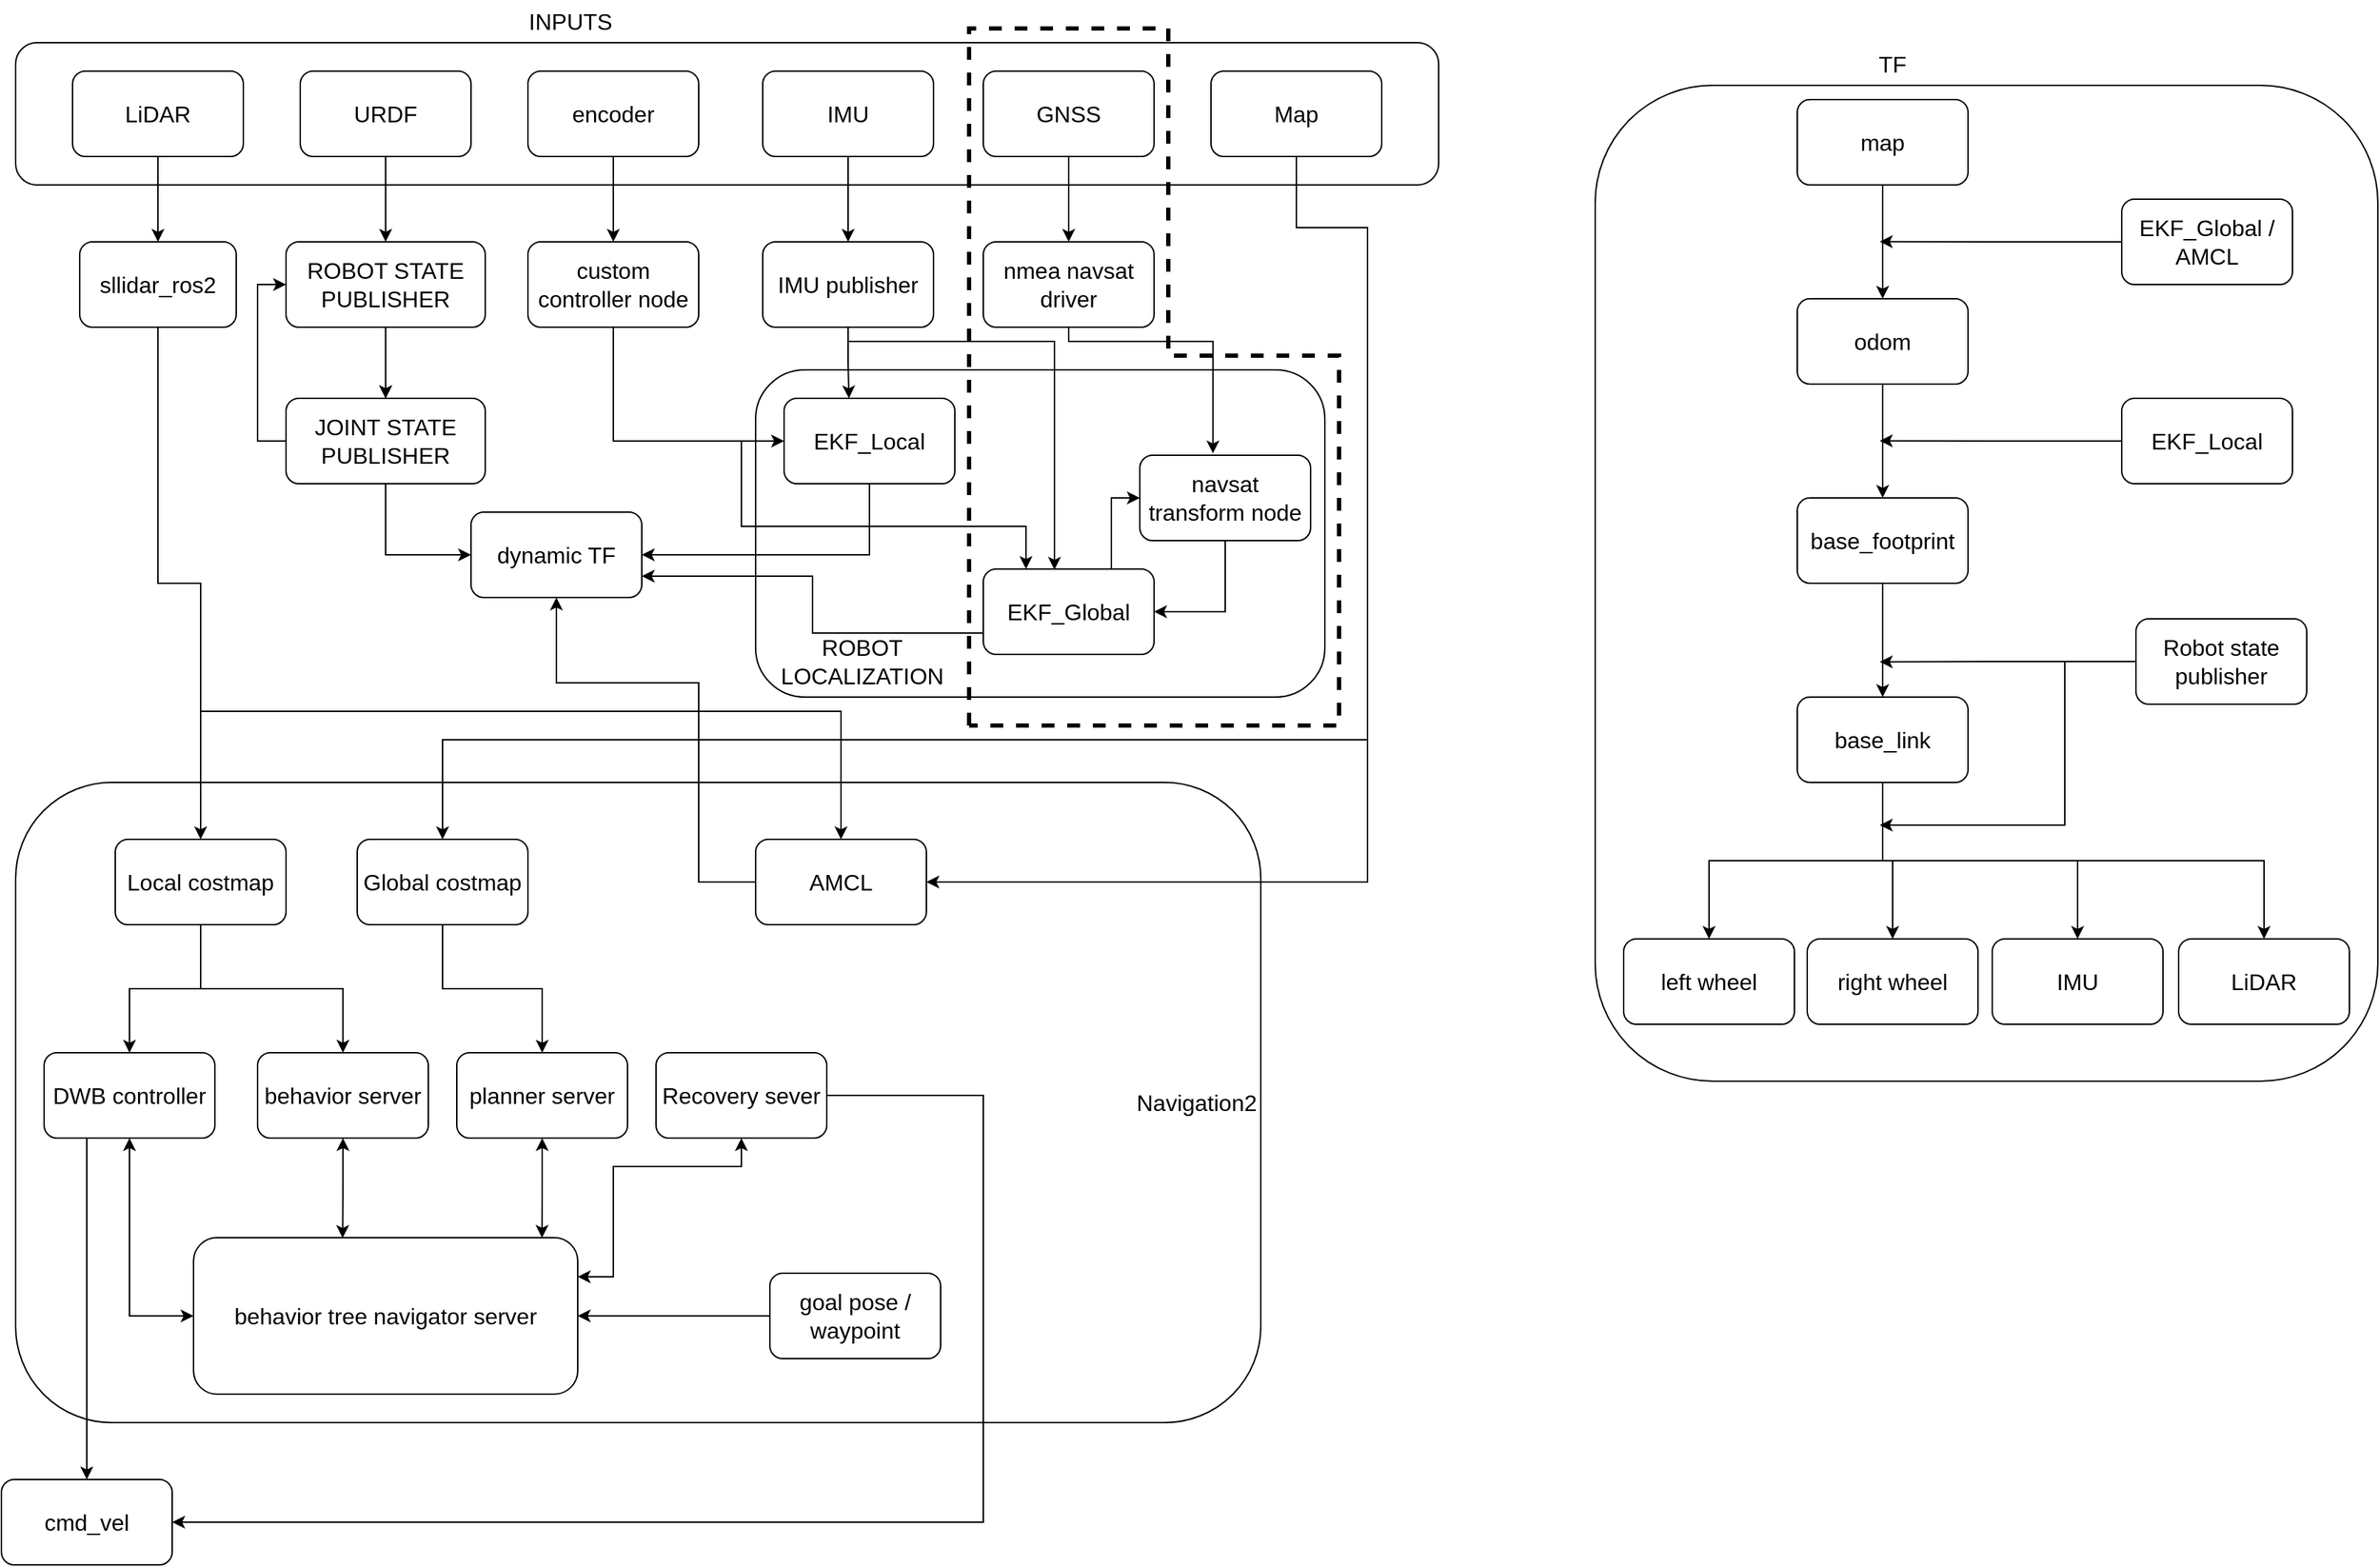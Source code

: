 <mxfile version="26.0.5">
  <diagram name="Page-1" id="9ZxMTc3-ZIYmrqtGS89m">
    <mxGraphModel dx="2924" dy="2244" grid="1" gridSize="10" guides="1" tooltips="1" connect="1" arrows="1" fold="1" page="1" pageScale="1" pageWidth="850" pageHeight="1100" math="0" shadow="0">
      <root>
        <mxCell id="0" />
        <mxCell id="1" parent="0" />
        <mxCell id="K5DJ2QyqGL1iPasBfWRb-60" value="" style="rounded=1;whiteSpace=wrap;html=1;fontSize=16;" parent="1" vertex="1">
          <mxGeometry x="-320" y="-840" width="400" height="230" as="geometry" />
        </mxCell>
        <mxCell id="K5DJ2QyqGL1iPasBfWRb-1" value="" style="rounded=1;whiteSpace=wrap;html=1;fontSize=16;" parent="1" vertex="1">
          <mxGeometry x="-840" y="-1070" width="1000" height="100" as="geometry" />
        </mxCell>
        <mxCell id="K5DJ2QyqGL1iPasBfWRb-70" style="edgeStyle=orthogonalEdgeStyle;rounded=0;orthogonalLoop=1;jettySize=auto;html=1;exitX=0.5;exitY=1;exitDx=0;exitDy=0;entryX=0.5;entryY=0;entryDx=0;entryDy=0;fontSize=16;" parent="1" source="K5DJ2QyqGL1iPasBfWRb-4" target="K5DJ2QyqGL1iPasBfWRb-12" edge="1">
          <mxGeometry relative="1" as="geometry" />
        </mxCell>
        <mxCell id="K5DJ2QyqGL1iPasBfWRb-4" value="encoder" style="rounded=1;whiteSpace=wrap;html=1;fontSize=16;" parent="1" vertex="1">
          <mxGeometry x="-480" y="-1050" width="120" height="60" as="geometry" />
        </mxCell>
        <mxCell id="K5DJ2QyqGL1iPasBfWRb-5" value="" style="edgeStyle=orthogonalEdgeStyle;rounded=0;orthogonalLoop=1;jettySize=auto;html=1;fontSize=16;" parent="1" source="K5DJ2QyqGL1iPasBfWRb-6" target="K5DJ2QyqGL1iPasBfWRb-18" edge="1">
          <mxGeometry relative="1" as="geometry" />
        </mxCell>
        <mxCell id="K5DJ2QyqGL1iPasBfWRb-6" value="IMU" style="rounded=1;whiteSpace=wrap;html=1;fontSize=16;" parent="1" vertex="1">
          <mxGeometry x="-315" y="-1050" width="120" height="60" as="geometry" />
        </mxCell>
        <mxCell id="K5DJ2QyqGL1iPasBfWRb-7" value="" style="edgeStyle=orthogonalEdgeStyle;rounded=0;orthogonalLoop=1;jettySize=auto;html=1;fontSize=16;" parent="1" source="K5DJ2QyqGL1iPasBfWRb-8" target="K5DJ2QyqGL1iPasBfWRb-24" edge="1">
          <mxGeometry relative="1" as="geometry" />
        </mxCell>
        <mxCell id="K5DJ2QyqGL1iPasBfWRb-8" value="LiDAR" style="rounded=1;whiteSpace=wrap;html=1;fontSize=16;" parent="1" vertex="1">
          <mxGeometry x="-800" y="-1050" width="120" height="60" as="geometry" />
        </mxCell>
        <mxCell id="K5DJ2QyqGL1iPasBfWRb-9" value="" style="edgeStyle=orthogonalEdgeStyle;rounded=0;orthogonalLoop=1;jettySize=auto;html=1;fontSize=16;" parent="1" source="K5DJ2QyqGL1iPasBfWRb-10" target="K5DJ2QyqGL1iPasBfWRb-20" edge="1">
          <mxGeometry relative="1" as="geometry" />
        </mxCell>
        <mxCell id="K5DJ2QyqGL1iPasBfWRb-10" value="URDF" style="rounded=1;whiteSpace=wrap;html=1;fontSize=16;" parent="1" vertex="1">
          <mxGeometry x="-640" y="-1050" width="120" height="60" as="geometry" />
        </mxCell>
        <mxCell id="K5DJ2QyqGL1iPasBfWRb-105" style="edgeStyle=orthogonalEdgeStyle;rounded=0;orthogonalLoop=1;jettySize=auto;html=1;exitX=0.5;exitY=1;exitDx=0;exitDy=0;entryX=0;entryY=0.5;entryDx=0;entryDy=0;fontSize=16;" parent="1" source="K5DJ2QyqGL1iPasBfWRb-12" target="K5DJ2QyqGL1iPasBfWRb-14" edge="1">
          <mxGeometry relative="1" as="geometry" />
        </mxCell>
        <mxCell id="K5DJ2QyqGL1iPasBfWRb-106" style="edgeStyle=orthogonalEdgeStyle;rounded=0;orthogonalLoop=1;jettySize=auto;html=1;exitX=0.5;exitY=1;exitDx=0;exitDy=0;entryX=0.25;entryY=0;entryDx=0;entryDy=0;fontSize=16;" parent="1" source="K5DJ2QyqGL1iPasBfWRb-12" target="K5DJ2QyqGL1iPasBfWRb-55" edge="1">
          <mxGeometry relative="1" as="geometry">
            <Array as="points">
              <mxPoint x="-420" y="-790" />
              <mxPoint x="-330" y="-790" />
              <mxPoint x="-330" y="-730" />
              <mxPoint x="-130" y="-730" />
            </Array>
          </mxGeometry>
        </mxCell>
        <mxCell id="K5DJ2QyqGL1iPasBfWRb-12" value="custom controller node" style="whiteSpace=wrap;html=1;rounded=1;fontSize=16;" parent="1" vertex="1">
          <mxGeometry x="-480" y="-930" width="120" height="60" as="geometry" />
        </mxCell>
        <mxCell id="K5DJ2QyqGL1iPasBfWRb-113" style="edgeStyle=orthogonalEdgeStyle;rounded=0;orthogonalLoop=1;jettySize=auto;html=1;exitX=0.5;exitY=1;exitDx=0;exitDy=0;entryX=1;entryY=0.5;entryDx=0;entryDy=0;fontSize=16;" parent="1" source="K5DJ2QyqGL1iPasBfWRb-14" target="K5DJ2QyqGL1iPasBfWRb-107" edge="1">
          <mxGeometry relative="1" as="geometry" />
        </mxCell>
        <mxCell id="K5DJ2QyqGL1iPasBfWRb-14" value="EKF_Local" style="rounded=1;whiteSpace=wrap;html=1;fontSize=16;" parent="1" vertex="1">
          <mxGeometry x="-300" y="-820" width="120" height="60" as="geometry" />
        </mxCell>
        <mxCell id="K5DJ2QyqGL1iPasBfWRb-15" value="INPUTS" style="text;html=1;align=center;verticalAlign=middle;whiteSpace=wrap;rounded=0;fontSize=16;" parent="1" vertex="1">
          <mxGeometry x="-480" y="-1100" width="60" height="30" as="geometry" />
        </mxCell>
        <mxCell id="K5DJ2QyqGL1iPasBfWRb-16" value="ROBOT LOCALIZATION" style="text;html=1;align=center;verticalAlign=middle;whiteSpace=wrap;rounded=0;fontSize=16;" parent="1" vertex="1">
          <mxGeometry x="-330" y="-650" width="170" height="30" as="geometry" />
        </mxCell>
        <mxCell id="K5DJ2QyqGL1iPasBfWRb-103" style="edgeStyle=orthogonalEdgeStyle;rounded=0;orthogonalLoop=1;jettySize=auto;html=1;exitX=0.5;exitY=1;exitDx=0;exitDy=0;entryX=0.419;entryY=0.009;entryDx=0;entryDy=0;fontSize=16;entryPerimeter=0;" parent="1" source="K5DJ2QyqGL1iPasBfWRb-18" target="K5DJ2QyqGL1iPasBfWRb-55" edge="1">
          <mxGeometry relative="1" as="geometry">
            <Array as="points">
              <mxPoint x="-255" y="-860" />
              <mxPoint x="-110" y="-860" />
              <mxPoint x="-110" y="-699" />
            </Array>
          </mxGeometry>
        </mxCell>
        <mxCell id="K5DJ2QyqGL1iPasBfWRb-104" style="edgeStyle=orthogonalEdgeStyle;rounded=0;orthogonalLoop=1;jettySize=auto;html=1;exitX=0.5;exitY=1;exitDx=0;exitDy=0;entryX=0.38;entryY=0;entryDx=0;entryDy=0;entryPerimeter=0;fontSize=16;" parent="1" source="K5DJ2QyqGL1iPasBfWRb-18" target="K5DJ2QyqGL1iPasBfWRb-14" edge="1">
          <mxGeometry relative="1" as="geometry" />
        </mxCell>
        <mxCell id="K5DJ2QyqGL1iPasBfWRb-18" value="IMU publisher" style="whiteSpace=wrap;html=1;rounded=1;fontSize=16;" parent="1" vertex="1">
          <mxGeometry x="-315" y="-930" width="120" height="60" as="geometry" />
        </mxCell>
        <mxCell id="K5DJ2QyqGL1iPasBfWRb-19" value="" style="edgeStyle=orthogonalEdgeStyle;rounded=0;orthogonalLoop=1;jettySize=auto;html=1;fontSize=16;" parent="1" source="K5DJ2QyqGL1iPasBfWRb-20" target="K5DJ2QyqGL1iPasBfWRb-26" edge="1">
          <mxGeometry relative="1" as="geometry" />
        </mxCell>
        <mxCell id="K5DJ2QyqGL1iPasBfWRb-20" value="ROBOT STATE PUBLISHER" style="whiteSpace=wrap;html=1;rounded=1;fontSize=16;" parent="1" vertex="1">
          <mxGeometry x="-650" y="-930" width="140" height="60" as="geometry" />
        </mxCell>
        <mxCell id="K5DJ2QyqGL1iPasBfWRb-21" style="edgeStyle=orthogonalEdgeStyle;rounded=0;orthogonalLoop=1;jettySize=auto;html=1;exitX=0;exitY=0.5;exitDx=0;exitDy=0;entryX=0;entryY=0.5;entryDx=0;entryDy=0;fontSize=16;" parent="1" source="K5DJ2QyqGL1iPasBfWRb-26" target="K5DJ2QyqGL1iPasBfWRb-20" edge="1">
          <mxGeometry relative="1" as="geometry" />
        </mxCell>
        <mxCell id="K5DJ2QyqGL1iPasBfWRb-22" style="edgeStyle=orthogonalEdgeStyle;rounded=0;orthogonalLoop=1;jettySize=auto;html=1;exitX=0.5;exitY=1;exitDx=0;exitDy=0;fontSize=16;" parent="1" source="K5DJ2QyqGL1iPasBfWRb-26" target="K5DJ2QyqGL1iPasBfWRb-26" edge="1">
          <mxGeometry relative="1" as="geometry" />
        </mxCell>
        <mxCell id="K5DJ2QyqGL1iPasBfWRb-24" value="sllidar_ros2" style="whiteSpace=wrap;html=1;rounded=1;fontSize=16;" parent="1" vertex="1">
          <mxGeometry x="-795" y="-930" width="110" height="60" as="geometry" />
        </mxCell>
        <mxCell id="K5DJ2QyqGL1iPasBfWRb-25" value="" style="edgeStyle=orthogonalEdgeStyle;rounded=0;orthogonalLoop=1;jettySize=auto;html=1;entryX=0.5;entryY=0;entryDx=0;entryDy=0;fontSize=16;" parent="1" source="K5DJ2QyqGL1iPasBfWRb-20" target="K5DJ2QyqGL1iPasBfWRb-26" edge="1">
          <mxGeometry relative="1" as="geometry">
            <mxPoint x="-640" y="-900" as="sourcePoint" />
            <mxPoint x="-350" y="-740" as="targetPoint" />
          </mxGeometry>
        </mxCell>
        <mxCell id="K5DJ2QyqGL1iPasBfWRb-112" style="edgeStyle=orthogonalEdgeStyle;rounded=0;orthogonalLoop=1;jettySize=auto;html=1;exitX=0.5;exitY=1;exitDx=0;exitDy=0;entryX=0;entryY=0.5;entryDx=0;entryDy=0;fontSize=16;" parent="1" source="K5DJ2QyqGL1iPasBfWRb-26" target="K5DJ2QyqGL1iPasBfWRb-107" edge="1">
          <mxGeometry relative="1" as="geometry" />
        </mxCell>
        <mxCell id="K5DJ2QyqGL1iPasBfWRb-26" value="JOINT STATE PUBLISHER" style="whiteSpace=wrap;html=1;rounded=1;fontSize=16;" parent="1" vertex="1">
          <mxGeometry x="-650" y="-820" width="140" height="60" as="geometry" />
        </mxCell>
        <mxCell id="K5DJ2QyqGL1iPasBfWRb-59" style="edgeStyle=orthogonalEdgeStyle;rounded=0;orthogonalLoop=1;jettySize=auto;html=1;exitX=0.5;exitY=1;exitDx=0;exitDy=0;entryX=0.5;entryY=0;entryDx=0;entryDy=0;fontSize=16;" parent="1" source="K5DJ2QyqGL1iPasBfWRb-52" target="K5DJ2QyqGL1iPasBfWRb-53" edge="1">
          <mxGeometry relative="1" as="geometry" />
        </mxCell>
        <mxCell id="K5DJ2QyqGL1iPasBfWRb-52" value="GNSS" style="rounded=1;whiteSpace=wrap;html=1;fontSize=16;" parent="1" vertex="1">
          <mxGeometry x="-160" y="-1050" width="120" height="60" as="geometry" />
        </mxCell>
        <mxCell id="K5DJ2QyqGL1iPasBfWRb-102" style="edgeStyle=orthogonalEdgeStyle;rounded=0;orthogonalLoop=1;jettySize=auto;html=1;exitX=0.5;exitY=1;exitDx=0;exitDy=0;entryX=0.428;entryY=-0.022;entryDx=0;entryDy=0;fontSize=16;entryPerimeter=0;" parent="1" source="K5DJ2QyqGL1iPasBfWRb-53" target="K5DJ2QyqGL1iPasBfWRb-54" edge="1">
          <mxGeometry relative="1" as="geometry">
            <Array as="points">
              <mxPoint x="-100" y="-860" />
              <mxPoint x="1" y="-860" />
            </Array>
          </mxGeometry>
        </mxCell>
        <mxCell id="K5DJ2QyqGL1iPasBfWRb-53" value="nmea navsat driver" style="rounded=1;whiteSpace=wrap;html=1;fontSize=16;" parent="1" vertex="1">
          <mxGeometry x="-160" y="-930" width="120" height="60" as="geometry" />
        </mxCell>
        <mxCell id="K5DJ2QyqGL1iPasBfWRb-63" style="edgeStyle=orthogonalEdgeStyle;rounded=0;orthogonalLoop=1;jettySize=auto;html=1;exitX=0.5;exitY=1;exitDx=0;exitDy=0;entryX=1;entryY=0.5;entryDx=0;entryDy=0;fontSize=16;" parent="1" source="K5DJ2QyqGL1iPasBfWRb-54" target="K5DJ2QyqGL1iPasBfWRb-55" edge="1">
          <mxGeometry relative="1" as="geometry" />
        </mxCell>
        <mxCell id="K5DJ2QyqGL1iPasBfWRb-54" value="navsat transform node" style="rounded=1;whiteSpace=wrap;html=1;fontSize=16;" parent="1" vertex="1">
          <mxGeometry x="-50" y="-780" width="120" height="60" as="geometry" />
        </mxCell>
        <mxCell id="K5DJ2QyqGL1iPasBfWRb-67" style="edgeStyle=orthogonalEdgeStyle;rounded=0;orthogonalLoop=1;jettySize=auto;html=1;exitX=0.75;exitY=0;exitDx=0;exitDy=0;entryX=0;entryY=0.5;entryDx=0;entryDy=0;fontSize=16;" parent="1" source="K5DJ2QyqGL1iPasBfWRb-55" target="K5DJ2QyqGL1iPasBfWRb-54" edge="1">
          <mxGeometry relative="1" as="geometry" />
        </mxCell>
        <mxCell id="K5DJ2QyqGL1iPasBfWRb-145" style="edgeStyle=orthogonalEdgeStyle;rounded=0;orthogonalLoop=1;jettySize=auto;html=1;exitX=0;exitY=0.75;exitDx=0;exitDy=0;entryX=1;entryY=0.75;entryDx=0;entryDy=0;" parent="1" source="K5DJ2QyqGL1iPasBfWRb-55" target="K5DJ2QyqGL1iPasBfWRb-107" edge="1">
          <mxGeometry relative="1" as="geometry" />
        </mxCell>
        <mxCell id="K5DJ2QyqGL1iPasBfWRb-55" value="EKF_Global" style="rounded=1;whiteSpace=wrap;html=1;fontSize=16;" parent="1" vertex="1">
          <mxGeometry x="-160" y="-700" width="120" height="60" as="geometry" />
        </mxCell>
        <mxCell id="K5DJ2QyqGL1iPasBfWRb-84" value="" style="rounded=1;whiteSpace=wrap;html=1;fontSize=16;" parent="1" vertex="1">
          <mxGeometry x="-840" y="-550" width="875" height="450" as="geometry" />
        </mxCell>
        <mxCell id="K5DJ2QyqGL1iPasBfWRb-85" value="" style="rounded=1;whiteSpace=wrap;html=1;fontSize=16;" parent="1" vertex="1">
          <mxGeometry x="270" y="-1040" width="550" height="700" as="geometry" />
        </mxCell>
        <mxCell id="K5DJ2QyqGL1iPasBfWRb-86" value="TF" style="text;html=1;align=center;verticalAlign=middle;whiteSpace=wrap;rounded=0;fontSize=16;" parent="1" vertex="1">
          <mxGeometry x="449" y="-1070" width="60" height="30" as="geometry" />
        </mxCell>
        <mxCell id="K5DJ2QyqGL1iPasBfWRb-87" value="" style="edgeStyle=orthogonalEdgeStyle;rounded=0;orthogonalLoop=1;jettySize=auto;html=1;fontSize=16;fillColor=#f8cecc;strokeColor=default;strokeWidth=1;" parent="1" source="K5DJ2QyqGL1iPasBfWRb-88" target="K5DJ2QyqGL1iPasBfWRb-90" edge="1">
          <mxGeometry relative="1" as="geometry" />
        </mxCell>
        <mxCell id="K5DJ2QyqGL1iPasBfWRb-88" value="map" style="rounded=1;whiteSpace=wrap;html=1;fontSize=16;" parent="1" vertex="1">
          <mxGeometry x="412" y="-1030" width="120" height="60" as="geometry" />
        </mxCell>
        <mxCell id="K5DJ2QyqGL1iPasBfWRb-89" value="" style="edgeStyle=orthogonalEdgeStyle;rounded=0;orthogonalLoop=1;jettySize=auto;html=1;fontSize=16;" parent="1" source="K5DJ2QyqGL1iPasBfWRb-90" target="K5DJ2QyqGL1iPasBfWRb-92" edge="1">
          <mxGeometry relative="1" as="geometry" />
        </mxCell>
        <mxCell id="K5DJ2QyqGL1iPasBfWRb-90" value="odom" style="whiteSpace=wrap;html=1;rounded=1;fontSize=16;" parent="1" vertex="1">
          <mxGeometry x="412" y="-890" width="120" height="60" as="geometry" />
        </mxCell>
        <mxCell id="K5DJ2QyqGL1iPasBfWRb-91" value="" style="edgeStyle=orthogonalEdgeStyle;rounded=0;orthogonalLoop=1;jettySize=auto;html=1;fontSize=16;" parent="1" source="K5DJ2QyqGL1iPasBfWRb-92" target="K5DJ2QyqGL1iPasBfWRb-97" edge="1">
          <mxGeometry relative="1" as="geometry" />
        </mxCell>
        <mxCell id="K5DJ2QyqGL1iPasBfWRb-92" value="base_footprint" style="whiteSpace=wrap;html=1;rounded=1;fontSize=16;" parent="1" vertex="1">
          <mxGeometry x="412" y="-750" width="120" height="60" as="geometry" />
        </mxCell>
        <mxCell id="K5DJ2QyqGL1iPasBfWRb-93" style="edgeStyle=orthogonalEdgeStyle;rounded=0;orthogonalLoop=1;jettySize=auto;html=1;exitX=0.5;exitY=1;exitDx=0;exitDy=0;entryX=0.5;entryY=0;entryDx=0;entryDy=0;fontSize=16;" parent="1" source="K5DJ2QyqGL1iPasBfWRb-97" target="K5DJ2QyqGL1iPasBfWRb-100" edge="1">
          <mxGeometry relative="1" as="geometry" />
        </mxCell>
        <mxCell id="K5DJ2QyqGL1iPasBfWRb-94" style="edgeStyle=orthogonalEdgeStyle;rounded=0;orthogonalLoop=1;jettySize=auto;html=1;exitX=0.5;exitY=1;exitDx=0;exitDy=0;entryX=0.5;entryY=0;entryDx=0;entryDy=0;fontSize=16;" parent="1" source="K5DJ2QyqGL1iPasBfWRb-97" target="K5DJ2QyqGL1iPasBfWRb-98" edge="1">
          <mxGeometry relative="1" as="geometry" />
        </mxCell>
        <mxCell id="K5DJ2QyqGL1iPasBfWRb-95" style="edgeStyle=orthogonalEdgeStyle;rounded=0;orthogonalLoop=1;jettySize=auto;html=1;exitX=0.5;exitY=1;exitDx=0;exitDy=0;entryX=0.5;entryY=0;entryDx=0;entryDy=0;fontSize=16;" parent="1" source="K5DJ2QyqGL1iPasBfWRb-97" target="K5DJ2QyqGL1iPasBfWRb-99" edge="1">
          <mxGeometry relative="1" as="geometry" />
        </mxCell>
        <mxCell id="K5DJ2QyqGL1iPasBfWRb-96" style="edgeStyle=orthogonalEdgeStyle;rounded=0;orthogonalLoop=1;jettySize=auto;html=1;exitX=0.5;exitY=1;exitDx=0;exitDy=0;entryX=0.5;entryY=0;entryDx=0;entryDy=0;fontSize=16;" parent="1" source="K5DJ2QyqGL1iPasBfWRb-97" target="K5DJ2QyqGL1iPasBfWRb-101" edge="1">
          <mxGeometry relative="1" as="geometry" />
        </mxCell>
        <mxCell id="K5DJ2QyqGL1iPasBfWRb-97" value="base_link" style="whiteSpace=wrap;html=1;rounded=1;fontSize=16;" parent="1" vertex="1">
          <mxGeometry x="412" y="-610" width="120" height="60" as="geometry" />
        </mxCell>
        <mxCell id="K5DJ2QyqGL1iPasBfWRb-98" value="left wheel" style="whiteSpace=wrap;html=1;rounded=1;fontSize=16;" parent="1" vertex="1">
          <mxGeometry x="290" y="-440" width="120" height="60" as="geometry" />
        </mxCell>
        <mxCell id="K5DJ2QyqGL1iPasBfWRb-99" value="IMU" style="whiteSpace=wrap;html=1;rounded=1;fontSize=16;" parent="1" vertex="1">
          <mxGeometry x="549" y="-440" width="120" height="60" as="geometry" />
        </mxCell>
        <mxCell id="K5DJ2QyqGL1iPasBfWRb-100" value="right wheel" style="whiteSpace=wrap;html=1;rounded=1;fontSize=16;" parent="1" vertex="1">
          <mxGeometry x="419" y="-440" width="120" height="60" as="geometry" />
        </mxCell>
        <mxCell id="K5DJ2QyqGL1iPasBfWRb-101" value="LiDAR" style="whiteSpace=wrap;html=1;rounded=1;fontSize=16;" parent="1" vertex="1">
          <mxGeometry x="680" y="-440" width="120" height="60" as="geometry" />
        </mxCell>
        <mxCell id="K5DJ2QyqGL1iPasBfWRb-107" value="dynamic TF" style="rounded=1;whiteSpace=wrap;html=1;fontSize=16;" parent="1" vertex="1">
          <mxGeometry x="-520" y="-740" width="120" height="60" as="geometry" />
        </mxCell>
        <mxCell id="K5DJ2QyqGL1iPasBfWRb-132" style="edgeStyle=orthogonalEdgeStyle;rounded=0;orthogonalLoop=1;jettySize=auto;html=1;exitX=0.5;exitY=1;exitDx=0;exitDy=0;entryX=0.5;entryY=0;entryDx=0;entryDy=0;" parent="1" source="K5DJ2QyqGL1iPasBfWRb-117" target="K5DJ2QyqGL1iPasBfWRb-125" edge="1">
          <mxGeometry relative="1" as="geometry" />
        </mxCell>
        <mxCell id="K5DJ2QyqGL1iPasBfWRb-117" value="Global costmap" style="rounded=1;whiteSpace=wrap;html=1;fontSize=16;" parent="1" vertex="1">
          <mxGeometry x="-600" y="-510" width="120" height="60" as="geometry" />
        </mxCell>
        <mxCell id="K5DJ2QyqGL1iPasBfWRb-130" style="edgeStyle=orthogonalEdgeStyle;rounded=0;orthogonalLoop=1;jettySize=auto;html=1;exitX=0.5;exitY=1;exitDx=0;exitDy=0;entryX=0.5;entryY=0;entryDx=0;entryDy=0;" parent="1" source="K5DJ2QyqGL1iPasBfWRb-118" target="K5DJ2QyqGL1iPasBfWRb-127" edge="1">
          <mxGeometry relative="1" as="geometry" />
        </mxCell>
        <mxCell id="K5DJ2QyqGL1iPasBfWRb-131" style="edgeStyle=orthogonalEdgeStyle;rounded=0;orthogonalLoop=1;jettySize=auto;html=1;exitX=0.5;exitY=1;exitDx=0;exitDy=0;entryX=0.5;entryY=0;entryDx=0;entryDy=0;" parent="1" source="K5DJ2QyqGL1iPasBfWRb-118" target="K5DJ2QyqGL1iPasBfWRb-126" edge="1">
          <mxGeometry relative="1" as="geometry" />
        </mxCell>
        <mxCell id="K5DJ2QyqGL1iPasBfWRb-118" value="Local costmap" style="rounded=1;whiteSpace=wrap;html=1;fontSize=16;" parent="1" vertex="1">
          <mxGeometry x="-770" y="-510" width="120" height="60" as="geometry" />
        </mxCell>
        <mxCell id="K5DJ2QyqGL1iPasBfWRb-120" style="edgeStyle=orthogonalEdgeStyle;rounded=0;orthogonalLoop=1;jettySize=auto;html=1;exitX=0.5;exitY=1;exitDx=0;exitDy=0;entryX=0.5;entryY=0;entryDx=0;entryDy=0;fontSize=16;" parent="1" source="K5DJ2QyqGL1iPasBfWRb-119" target="K5DJ2QyqGL1iPasBfWRb-117" edge="1">
          <mxGeometry relative="1" as="geometry">
            <Array as="points">
              <mxPoint x="60" y="-940" />
              <mxPoint x="110" y="-940" />
              <mxPoint x="110" y="-580" />
              <mxPoint x="-540" y="-580" />
            </Array>
          </mxGeometry>
        </mxCell>
        <mxCell id="K5DJ2QyqGL1iPasBfWRb-141" style="edgeStyle=orthogonalEdgeStyle;rounded=0;orthogonalLoop=1;jettySize=auto;html=1;exitX=0.5;exitY=1;exitDx=0;exitDy=0;entryX=1;entryY=0.5;entryDx=0;entryDy=0;" parent="1" source="K5DJ2QyqGL1iPasBfWRb-119" target="K5DJ2QyqGL1iPasBfWRb-140" edge="1">
          <mxGeometry relative="1" as="geometry">
            <Array as="points">
              <mxPoint x="60" y="-940" />
              <mxPoint x="110" y="-940" />
              <mxPoint x="110" y="-480" />
            </Array>
          </mxGeometry>
        </mxCell>
        <mxCell id="K5DJ2QyqGL1iPasBfWRb-119" value="Map" style="rounded=1;whiteSpace=wrap;html=1;fontSize=16;" parent="1" vertex="1">
          <mxGeometry y="-1050" width="120" height="60" as="geometry" />
        </mxCell>
        <mxCell id="K5DJ2QyqGL1iPasBfWRb-23" style="edgeStyle=orthogonalEdgeStyle;rounded=0;orthogonalLoop=1;jettySize=auto;html=1;exitX=0.5;exitY=1;exitDx=0;exitDy=0;entryX=0.5;entryY=0;entryDx=0;entryDy=0;fontSize=16;" parent="1" source="K5DJ2QyqGL1iPasBfWRb-24" target="K5DJ2QyqGL1iPasBfWRb-118" edge="1">
          <mxGeometry relative="1" as="geometry">
            <mxPoint x="-740" y="-710" as="targetPoint" />
          </mxGeometry>
        </mxCell>
        <mxCell id="K5DJ2QyqGL1iPasBfWRb-139" style="edgeStyle=orthogonalEdgeStyle;rounded=0;orthogonalLoop=1;jettySize=auto;html=1;exitX=0;exitY=0.5;exitDx=0;exitDy=0;entryX=1;entryY=0.5;entryDx=0;entryDy=0;" parent="1" source="K5DJ2QyqGL1iPasBfWRb-121" target="K5DJ2QyqGL1iPasBfWRb-128" edge="1">
          <mxGeometry relative="1" as="geometry" />
        </mxCell>
        <mxCell id="K5DJ2QyqGL1iPasBfWRb-121" value="goal pose /&lt;div&gt;waypoint&lt;/div&gt;" style="rounded=1;whiteSpace=wrap;html=1;fontSize=16;" parent="1" vertex="1">
          <mxGeometry x="-310" y="-205" width="120" height="60" as="geometry" />
        </mxCell>
        <mxCell id="K5DJ2QyqGL1iPasBfWRb-122" value="cmd_vel" style="rounded=1;whiteSpace=wrap;html=1;fontSize=16;" parent="1" vertex="1">
          <mxGeometry x="-850" y="-60" width="120" height="60" as="geometry" />
        </mxCell>
        <mxCell id="K5DJ2QyqGL1iPasBfWRb-136" style="edgeStyle=orthogonalEdgeStyle;rounded=0;orthogonalLoop=1;jettySize=auto;html=1;exitX=0.5;exitY=1;exitDx=0;exitDy=0;entryX=1;entryY=0.25;entryDx=0;entryDy=0;startArrow=classic;startFill=1;" parent="1" source="K5DJ2QyqGL1iPasBfWRb-124" target="K5DJ2QyqGL1iPasBfWRb-128" edge="1">
          <mxGeometry relative="1" as="geometry">
            <Array as="points">
              <mxPoint x="-330" y="-280" />
              <mxPoint x="-420" y="-280" />
              <mxPoint x="-420" y="-202" />
            </Array>
          </mxGeometry>
        </mxCell>
        <mxCell id="K5DJ2QyqGL1iPasBfWRb-124" value="Recovery sever" style="rounded=1;whiteSpace=wrap;html=1;fontSize=16;" parent="1" vertex="1">
          <mxGeometry x="-390" y="-360" width="120" height="60" as="geometry" />
        </mxCell>
        <mxCell id="K5DJ2QyqGL1iPasBfWRb-133" style="edgeStyle=orthogonalEdgeStyle;rounded=0;orthogonalLoop=1;jettySize=auto;html=1;exitX=0.5;exitY=1;exitDx=0;exitDy=0;entryX=0.907;entryY=0.001;entryDx=0;entryDy=0;entryPerimeter=0;startArrow=classic;startFill=1;" parent="1" source="K5DJ2QyqGL1iPasBfWRb-125" target="K5DJ2QyqGL1iPasBfWRb-128" edge="1">
          <mxGeometry relative="1" as="geometry" />
        </mxCell>
        <mxCell id="K5DJ2QyqGL1iPasBfWRb-125" value="planner server" style="rounded=1;whiteSpace=wrap;html=1;fontSize=16;" parent="1" vertex="1">
          <mxGeometry x="-530" y="-360" width="120" height="60" as="geometry" />
        </mxCell>
        <mxCell id="K5DJ2QyqGL1iPasBfWRb-134" style="edgeStyle=orthogonalEdgeStyle;rounded=0;orthogonalLoop=1;jettySize=auto;html=1;exitX=0.5;exitY=1;exitDx=0;exitDy=0;entryX=0.388;entryY=0.002;entryDx=0;entryDy=0;entryPerimeter=0;startArrow=classic;startFill=1;" parent="1" source="K5DJ2QyqGL1iPasBfWRb-126" target="K5DJ2QyqGL1iPasBfWRb-128" edge="1">
          <mxGeometry relative="1" as="geometry" />
        </mxCell>
        <mxCell id="K5DJ2QyqGL1iPasBfWRb-126" value="behavior server" style="rounded=1;whiteSpace=wrap;html=1;fontSize=16;" parent="1" vertex="1">
          <mxGeometry x="-670" y="-360" width="120" height="60" as="geometry" />
        </mxCell>
        <mxCell id="K5DJ2QyqGL1iPasBfWRb-135" style="edgeStyle=orthogonalEdgeStyle;rounded=0;orthogonalLoop=1;jettySize=auto;html=1;exitX=0.5;exitY=1;exitDx=0;exitDy=0;entryX=0;entryY=0.5;entryDx=0;entryDy=0;startArrow=classic;startFill=1;" parent="1" source="K5DJ2QyqGL1iPasBfWRb-127" target="K5DJ2QyqGL1iPasBfWRb-128" edge="1">
          <mxGeometry relative="1" as="geometry" />
        </mxCell>
        <mxCell id="K5DJ2QyqGL1iPasBfWRb-138" style="edgeStyle=orthogonalEdgeStyle;rounded=0;orthogonalLoop=1;jettySize=auto;html=1;exitX=0.25;exitY=1;exitDx=0;exitDy=0;entryX=0.5;entryY=0;entryDx=0;entryDy=0;" parent="1" source="K5DJ2QyqGL1iPasBfWRb-127" target="K5DJ2QyqGL1iPasBfWRb-122" edge="1">
          <mxGeometry relative="1" as="geometry">
            <Array as="points">
              <mxPoint x="-790" y="-60" />
            </Array>
          </mxGeometry>
        </mxCell>
        <mxCell id="K5DJ2QyqGL1iPasBfWRb-127" value="DWB controller" style="rounded=1;whiteSpace=wrap;html=1;fontSize=16;" parent="1" vertex="1">
          <mxGeometry x="-820" y="-360" width="120" height="60" as="geometry" />
        </mxCell>
        <mxCell id="K5DJ2QyqGL1iPasBfWRb-128" value="behavior tree navigator server" style="rounded=1;whiteSpace=wrap;html=1;fontSize=16;" parent="1" vertex="1">
          <mxGeometry x="-715" y="-230" width="270" height="110" as="geometry" />
        </mxCell>
        <mxCell id="K5DJ2QyqGL1iPasBfWRb-143" style="edgeStyle=orthogonalEdgeStyle;rounded=0;orthogonalLoop=1;jettySize=auto;html=1;exitX=0;exitY=0.5;exitDx=0;exitDy=0;entryX=0.5;entryY=1;entryDx=0;entryDy=0;strokeColor=default;strokeWidth=1;" parent="1" source="K5DJ2QyqGL1iPasBfWRb-140" target="K5DJ2QyqGL1iPasBfWRb-107" edge="1">
          <mxGeometry relative="1" as="geometry">
            <Array as="points">
              <mxPoint x="-360" y="-480" />
              <mxPoint x="-360" y="-620" />
              <mxPoint x="-460" y="-620" />
            </Array>
            <mxPoint x="-470.0" y="-755" as="targetPoint" />
          </mxGeometry>
        </mxCell>
        <mxCell id="K5DJ2QyqGL1iPasBfWRb-140" value="AMCL" style="rounded=1;whiteSpace=wrap;html=1;fontSize=16;" parent="1" vertex="1">
          <mxGeometry x="-320" y="-510" width="120" height="60" as="geometry" />
        </mxCell>
        <mxCell id="K5DJ2QyqGL1iPasBfWRb-142" style="edgeStyle=orthogonalEdgeStyle;rounded=0;orthogonalLoop=1;jettySize=auto;html=1;exitX=0.5;exitY=1;exitDx=0;exitDy=0;entryX=0.5;entryY=0;entryDx=0;entryDy=0;" parent="1" source="K5DJ2QyqGL1iPasBfWRb-24" target="K5DJ2QyqGL1iPasBfWRb-140" edge="1">
          <mxGeometry relative="1" as="geometry">
            <Array as="points">
              <mxPoint x="-740" y="-690" />
              <mxPoint x="-710" y="-690" />
              <mxPoint x="-710" y="-600" />
              <mxPoint x="-260" y="-600" />
            </Array>
          </mxGeometry>
        </mxCell>
        <mxCell id="K5DJ2QyqGL1iPasBfWRb-146" value="" style="endArrow=none;dashed=1;html=1;rounded=0;strokeWidth=3;" parent="1" edge="1">
          <mxGeometry width="50" height="50" relative="1" as="geometry">
            <mxPoint x="-170" y="-590" as="sourcePoint" />
            <mxPoint x="-170" y="-590" as="targetPoint" />
            <Array as="points">
              <mxPoint x="-170" y="-740" />
              <mxPoint x="-170" y="-1080" />
              <mxPoint x="-30" y="-1080" />
              <mxPoint x="-30" y="-850" />
              <mxPoint x="90" y="-850" />
              <mxPoint x="90" y="-590" />
            </Array>
          </mxGeometry>
        </mxCell>
        <mxCell id="5oHQnFIC7V8zJsHM4A3x-1" style="edgeStyle=orthogonalEdgeStyle;rounded=0;orthogonalLoop=1;jettySize=auto;html=1;exitX=0;exitY=0.5;exitDx=0;exitDy=0;" parent="1" source="K5DJ2QyqGL1iPasBfWRb-147" edge="1">
          <mxGeometry relative="1" as="geometry">
            <mxPoint x="470" y="-930.143" as="targetPoint" />
          </mxGeometry>
        </mxCell>
        <mxCell id="K5DJ2QyqGL1iPasBfWRb-147" value="EKF_Global /&lt;div&gt;AMCL&lt;/div&gt;" style="rounded=1;whiteSpace=wrap;html=1;fontSize=16;" parent="1" vertex="1">
          <mxGeometry x="640" y="-960" width="120" height="60" as="geometry" />
        </mxCell>
        <mxCell id="5oHQnFIC7V8zJsHM4A3x-2" style="edgeStyle=orthogonalEdgeStyle;rounded=0;orthogonalLoop=1;jettySize=auto;html=1;exitX=0;exitY=0.5;exitDx=0;exitDy=0;" parent="1" source="K5DJ2QyqGL1iPasBfWRb-148" edge="1">
          <mxGeometry relative="1" as="geometry">
            <mxPoint x="470" y="-790.143" as="targetPoint" />
          </mxGeometry>
        </mxCell>
        <mxCell id="K5DJ2QyqGL1iPasBfWRb-148" value="EKF_Local" style="rounded=1;whiteSpace=wrap;html=1;fontSize=16;" parent="1" vertex="1">
          <mxGeometry x="640" y="-820" width="120" height="60" as="geometry" />
        </mxCell>
        <mxCell id="K5DJ2QyqGL1iPasBfWRb-153" style="edgeStyle=orthogonalEdgeStyle;rounded=0;orthogonalLoop=1;jettySize=auto;html=1;exitX=0;exitY=0.5;exitDx=0;exitDy=0;" parent="1" source="K5DJ2QyqGL1iPasBfWRb-149" edge="1">
          <mxGeometry relative="1" as="geometry">
            <mxPoint x="470" y="-634.75" as="targetPoint" />
          </mxGeometry>
        </mxCell>
        <mxCell id="K5DJ2QyqGL1iPasBfWRb-154" style="edgeStyle=orthogonalEdgeStyle;rounded=0;orthogonalLoop=1;jettySize=auto;html=1;exitX=0;exitY=0.5;exitDx=0;exitDy=0;" parent="1" source="K5DJ2QyqGL1iPasBfWRb-149" edge="1">
          <mxGeometry relative="1" as="geometry">
            <mxPoint x="470" y="-520.0" as="targetPoint" />
            <Array as="points">
              <mxPoint x="600" y="-635" />
              <mxPoint x="600" y="-520" />
            </Array>
          </mxGeometry>
        </mxCell>
        <mxCell id="K5DJ2QyqGL1iPasBfWRb-149" value="Robot state publisher" style="rounded=1;whiteSpace=wrap;html=1;fontSize=16;" parent="1" vertex="1">
          <mxGeometry x="650" y="-665" width="120" height="60" as="geometry" />
        </mxCell>
        <mxCell id="Lqi8G9-BFTlNfhmi8exw-1" value="" style="endArrow=classic;html=1;rounded=0;exitX=1;exitY=0.5;exitDx=0;exitDy=0;entryX=1;entryY=0.5;entryDx=0;entryDy=0;" edge="1" parent="1" source="K5DJ2QyqGL1iPasBfWRb-124" target="K5DJ2QyqGL1iPasBfWRb-122">
          <mxGeometry width="50" height="50" relative="1" as="geometry">
            <mxPoint x="-30" y="-490" as="sourcePoint" />
            <mxPoint x="20" y="-540" as="targetPoint" />
            <Array as="points">
              <mxPoint x="-160" y="-330" />
              <mxPoint x="-160" y="-30" />
            </Array>
          </mxGeometry>
        </mxCell>
        <mxCell id="Lqi8G9-BFTlNfhmi8exw-2" value="&lt;font style=&quot;font-size: 16px;&quot;&gt;Navigation2&lt;/font&gt;" style="text;html=1;align=center;verticalAlign=middle;whiteSpace=wrap;rounded=0;" vertex="1" parent="1">
          <mxGeometry x="-40" y="-340" width="60" height="30" as="geometry" />
        </mxCell>
      </root>
    </mxGraphModel>
  </diagram>
</mxfile>
